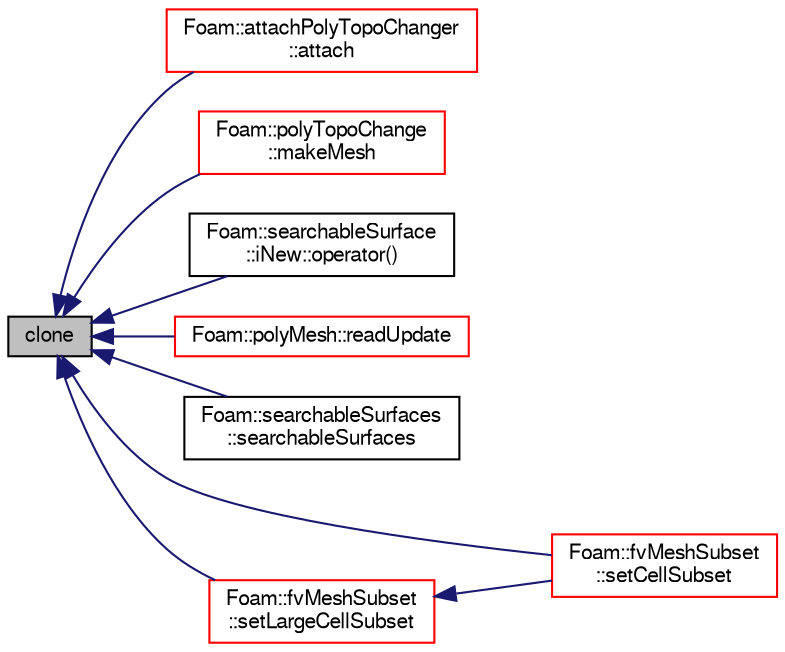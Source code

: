 digraph "clone"
{
  bgcolor="transparent";
  edge [fontname="FreeSans",fontsize="10",labelfontname="FreeSans",labelfontsize="10"];
  node [fontname="FreeSans",fontsize="10",shape=record];
  rankdir="LR";
  Node2497 [label="clone",height=0.2,width=0.4,color="black", fillcolor="grey75", style="filled", fontcolor="black"];
  Node2497 -> Node2498 [dir="back",color="midnightblue",fontsize="10",style="solid",fontname="FreeSans"];
  Node2498 [label="Foam::attachPolyTopoChanger\l::attach",height=0.2,width=0.4,color="red",URL="$a21606.html#a655f9a7493e609affecc9d220fb2a843",tooltip="Attach mesh. By default filter out empty patches. "];
  Node2497 -> Node2500 [dir="back",color="midnightblue",fontsize="10",style="solid",fontname="FreeSans"];
  Node2500 [label="Foam::polyTopoChange\l::makeMesh",height=0.2,width=0.4,color="red",URL="$a21678.html#a53cd346c4116b75d2e9540d07c212149",tooltip="Create new mesh with old mesh patches. "];
  Node2497 -> Node2620 [dir="back",color="midnightblue",fontsize="10",style="solid",fontname="FreeSans"];
  Node2620 [label="Foam::searchableSurface\l::iNew::operator()",height=0.2,width=0.4,color="black",URL="$a25238.html#ab149874a204c545d982924aaa2664b24"];
  Node2497 -> Node2621 [dir="back",color="midnightblue",fontsize="10",style="solid",fontname="FreeSans"];
  Node2621 [label="Foam::polyMesh::readUpdate",height=0.2,width=0.4,color="red",URL="$a27410.html#a9d298b9dbcdbe96c85e7ea556233a8c2",tooltip="Update the mesh based on the mesh files saved in. "];
  Node2497 -> Node2625 [dir="back",color="midnightblue",fontsize="10",style="solid",fontname="FreeSans"];
  Node2625 [label="Foam::searchableSurfaces\l::searchableSurfaces",height=0.2,width=0.4,color="black",URL="$a25246.html#a728d2d5193c640e1884f841fccc9c21f",tooltip="Construct from dictionary and whether to construct names always. "];
  Node2497 -> Node2626 [dir="back",color="midnightblue",fontsize="10",style="solid",fontname="FreeSans"];
  Node2626 [label="Foam::fvMeshSubset\l::setCellSubset",height=0.2,width=0.4,color="red",URL="$a22790.html#a7007bf1daafcf75caa93fdb67143236e",tooltip="Set the subset. Create \"oldInternalFaces\" patch for exposed. "];
  Node2497 -> Node2628 [dir="back",color="midnightblue",fontsize="10",style="solid",fontname="FreeSans"];
  Node2628 [label="Foam::fvMeshSubset\l::setLargeCellSubset",height=0.2,width=0.4,color="red",URL="$a22790.html#aa5aecd31ebb23c10811eb60949808165",tooltip="Set the subset from all cells with region == currentRegion. "];
  Node2628 -> Node2626 [dir="back",color="midnightblue",fontsize="10",style="solid",fontname="FreeSans"];
}
